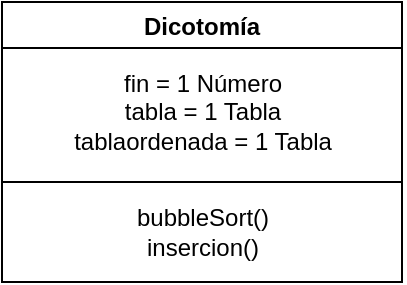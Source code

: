 <mxfile>
    <diagram id="9kGIiVZaNE9ObgGzZpRs" name="Dicotomía">
        <mxGraphModel dx="674" dy="396" grid="1" gridSize="10" guides="1" tooltips="1" connect="1" arrows="1" fold="1" page="1" pageScale="1" pageWidth="827" pageHeight="1169" math="0" shadow="0">
            <root>
                <mxCell id="0"/>
                <mxCell id="1" parent="0"/>
                <mxCell id="frt8TX6_CJthdEtH1g2t-1" value="Dicotomía" style="swimlane;" vertex="1" parent="1">
                    <mxGeometry x="250" y="110" width="200" height="140" as="geometry"/>
                </mxCell>
                <mxCell id="frt8TX6_CJthdEtH1g2t-2" value="fin = 1 Número&lt;br&gt;tabla = 1 Tabla&lt;br&gt;tablaordenada = 1 Tabla" style="text;html=1;align=center;verticalAlign=middle;resizable=0;points=[];autosize=1;strokeColor=none;fillColor=none;" vertex="1" parent="frt8TX6_CJthdEtH1g2t-1">
                    <mxGeometry x="30" y="30" width="140" height="50" as="geometry"/>
                </mxCell>
                <mxCell id="frt8TX6_CJthdEtH1g2t-4" value="bubbleSort()&lt;br&gt;insercion()" style="text;html=1;align=center;verticalAlign=middle;resizable=0;points=[];autosize=1;strokeColor=none;fillColor=none;" vertex="1" parent="frt8TX6_CJthdEtH1g2t-1">
                    <mxGeometry x="60" y="100" width="80" height="30" as="geometry"/>
                </mxCell>
                <mxCell id="frt8TX6_CJthdEtH1g2t-3" value="" style="endArrow=none;html=1;" edge="1" parent="1">
                    <mxGeometry width="50" height="50" relative="1" as="geometry">
                        <mxPoint x="250" y="200" as="sourcePoint"/>
                        <mxPoint x="450" y="200" as="targetPoint"/>
                    </mxGeometry>
                </mxCell>
            </root>
        </mxGraphModel>
    </diagram>
    <diagram id="mFc5V-5q0DhzAqDMGvQM" name="Tareas">
        <mxGraphModel dx="674" dy="396" grid="1" gridSize="10" guides="1" tooltips="1" connect="1" arrows="1" fold="1" page="1" pageScale="1" pageWidth="827" pageHeight="1169" math="0" shadow="0">
            <root>
                <mxCell id="5zzcN6qVRTHiVrl0T2Fi-0"/>
                <mxCell id="5zzcN6qVRTHiVrl0T2Fi-1" parent="5zzcN6qVRTHiVrl0T2Fi-0"/>
                <mxCell id="N3FXqNFwnlZ8jcLQ6OWQ-0" value="Tareas" style="swimlane;" vertex="1" parent="5zzcN6qVRTHiVrl0T2Fi-1">
                    <mxGeometry x="250" y="110" width="200" height="120" as="geometry"/>
                </mxCell>
                <mxCell id="N3FXqNFwnlZ8jcLQ6OWQ-1" value="t = 1 Tabla&lt;br&gt;t_ordenadas = 1 Tabla" style="text;html=1;align=center;verticalAlign=middle;resizable=0;points=[];autosize=1;strokeColor=none;fillColor=none;" vertex="1" parent="N3FXqNFwnlZ8jcLQ6OWQ-0">
                    <mxGeometry x="35" y="30" width="130" height="30" as="geometry"/>
                </mxCell>
                <mxCell id="N3FXqNFwnlZ8jcLQ6OWQ-3" value="es_predecesor()&lt;br&gt;ordena_tareas()" style="text;html=1;align=center;verticalAlign=middle;resizable=0;points=[];autosize=1;strokeColor=none;fillColor=none;" vertex="1" parent="N3FXqNFwnlZ8jcLQ6OWQ-0">
                    <mxGeometry x="50" y="80" width="100" height="30" as="geometry"/>
                </mxCell>
                <mxCell id="N3FXqNFwnlZ8jcLQ6OWQ-2" value="" style="endArrow=none;html=1;" edge="1" parent="5zzcN6qVRTHiVrl0T2Fi-1">
                    <mxGeometry width="50" height="50" relative="1" as="geometry">
                        <mxPoint x="250" y="180" as="sourcePoint"/>
                        <mxPoint x="450" y="180" as="targetPoint"/>
                    </mxGeometry>
                </mxCell>
            </root>
        </mxGraphModel>
    </diagram>
    <diagram id="4R8n6WwVRwgGr4Wq-y-2" name="Segmentos">
        <mxGraphModel dx="674" dy="396" grid="1" gridSize="10" guides="1" tooltips="1" connect="1" arrows="1" fold="1" page="1" pageScale="1" pageWidth="827" pageHeight="1169" math="0" shadow="0">
            <root>
                <mxCell id="E3NYplIAKu5FrAZp79Ym-0"/>
                <mxCell id="E3NYplIAKu5FrAZp79Ym-1" parent="E3NYplIAKu5FrAZp79Ym-0"/>
                <mxCell id="_DaeJ0q-nt6-UU9Nxu4u-0" value="Segmentos" style="swimlane;" vertex="1" parent="E3NYplIAKu5FrAZp79Ym-1">
                    <mxGeometry x="250" y="110" width="200" height="150" as="geometry"/>
                </mxCell>
                <mxCell id="8OeecvnPNw2hVnAawOR6-0" value="t = 1 Tabla&lt;br&gt;NSegmentos = 1 Número&lt;br&gt;Segmentos = 1 Tabla&lt;br&gt;esvalido = 1 Booleano" style="text;html=1;align=center;verticalAlign=middle;resizable=0;points=[];autosize=1;strokeColor=none;fillColor=none;" vertex="1" parent="_DaeJ0q-nt6-UU9Nxu4u-0">
                    <mxGeometry x="25" y="30" width="150" height="60" as="geometry"/>
                </mxCell>
                <mxCell id="8OeecvnPNw2hVnAawOR6-2" value="introducirsegmentos()&lt;br&gt;esta_explorado()" style="text;html=1;align=center;verticalAlign=middle;resizable=0;points=[];autosize=1;strokeColor=none;fillColor=none;" vertex="1" parent="_DaeJ0q-nt6-UU9Nxu4u-0">
                    <mxGeometry x="35" y="110" width="130" height="30" as="geometry"/>
                </mxCell>
                <mxCell id="8OeecvnPNw2hVnAawOR6-1" value="" style="endArrow=none;html=1;" edge="1" parent="E3NYplIAKu5FrAZp79Ym-1">
                    <mxGeometry width="50" height="50" relative="1" as="geometry">
                        <mxPoint x="250" y="210" as="sourcePoint"/>
                        <mxPoint x="450" y="210" as="targetPoint"/>
                        <Array as="points">
                            <mxPoint x="350" y="210"/>
                        </Array>
                    </mxGeometry>
                </mxCell>
            </root>
        </mxGraphModel>
    </diagram>
</mxfile>